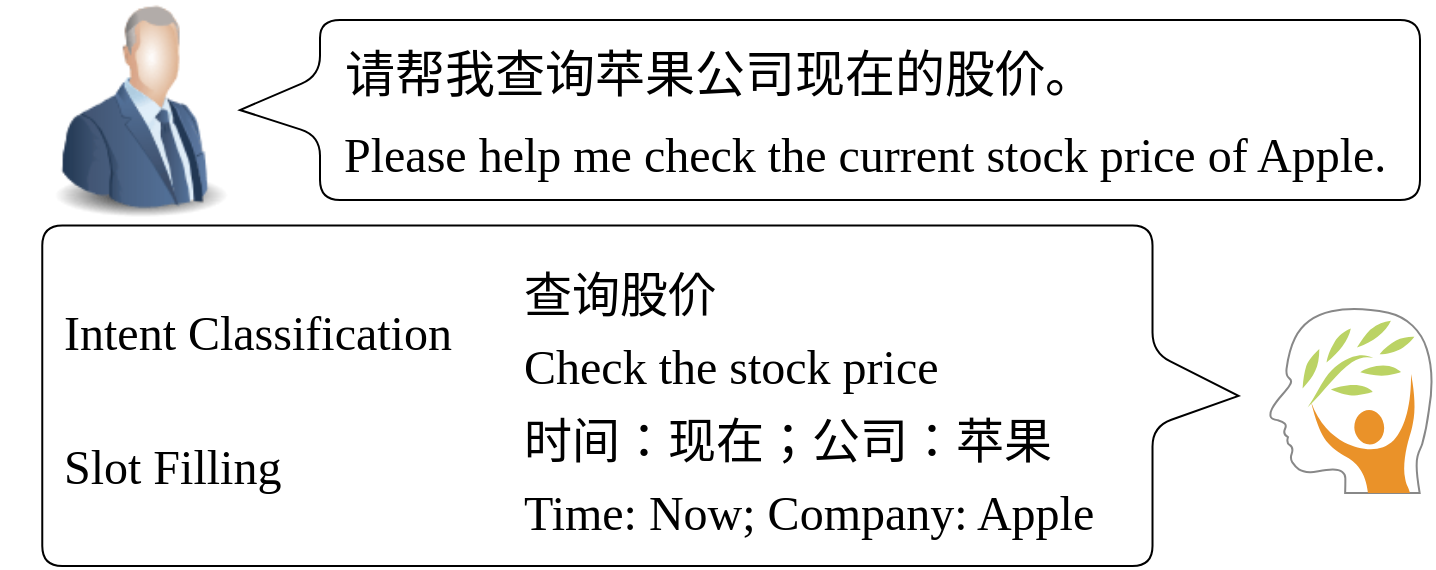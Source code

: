 <mxfile version="26.0.6">
  <diagram name="第 1 页" id="joYnWlq2aa4wjq3Gv_jH">
    <mxGraphModel dx="1434" dy="761" grid="1" gridSize="10" guides="1" tooltips="1" connect="1" arrows="1" fold="1" page="1" pageScale="1" pageWidth="827" pageHeight="1169" math="0" shadow="0">
      <root>
        <mxCell id="0" />
        <mxCell id="1" parent="0" />
        <mxCell id="rd49QUgOyK5wxQ3teZlB-5" value="" style="shape=callout;whiteSpace=wrap;html=1;perimeter=calloutPerimeter;rotation=90;rounded=1;direction=west;size=43;position=0.41;base=37;" vertex="1" parent="1">
          <mxGeometry x="235.05" y="-101.15" width="170.29" height="598.12" as="geometry" />
        </mxCell>
        <mxCell id="rd49QUgOyK5wxQ3teZlB-1" value="" style="shape=callout;whiteSpace=wrap;html=1;perimeter=calloutPerimeter;rotation=90;rounded=1;direction=east;size=40;position=0.31;base=30;" vertex="1" parent="1">
          <mxGeometry x="370" y="-240" width="90" height="590" as="geometry" />
        </mxCell>
        <mxCell id="JqVwm08oiALtkmtzPvGm-2" value="" style="image;html=1;image=img/lib/clip_art/people/Suit_Man_Blue_128x128.png" parent="1" vertex="1">
          <mxGeometry width="140" height="110" as="geometry" />
        </mxCell>
        <mxCell id="JqVwm08oiALtkmtzPvGm-3" value="&lt;font face=&quot;Times New Roman&quot; style=&quot;font-size: 25px;&quot;&gt;请帮我查询苹果公司现在的股价。&lt;/font&gt;" style="text;html=1;align=center;verticalAlign=middle;whiteSpace=wrap;rounded=0;fontSize=30;" parent="1" vertex="1">
          <mxGeometry x="170" y="20" width="380" height="30" as="geometry" />
        </mxCell>
        <mxCell id="JqVwm08oiALtkmtzPvGm-4" value="&lt;font face=&quot;Times New Roman&quot; style=&quot;font-size: 24px;&quot;&gt;查询股价&amp;nbsp;&lt;/font&gt;&lt;div&gt;&lt;font face=&quot;Times New Roman&quot; style=&quot;font-size: 24px;&quot;&gt;Check the stock price&lt;/font&gt;&lt;/div&gt;" style="text;html=1;align=left;verticalAlign=middle;whiteSpace=wrap;rounded=0;fontSize=30;" parent="1" vertex="1">
          <mxGeometry x="260" y="127.66" width="240" height="70" as="geometry" />
        </mxCell>
        <mxCell id="JqVwm08oiALtkmtzPvGm-5" value="&lt;font style=&quot;font-size: 24px;&quot; face=&quot;Times New Roman&quot;&gt;&lt;font style=&quot;&quot;&gt;时间：现在；公司：苹果&lt;/font&gt;&amp;nbsp;&lt;/font&gt;&lt;div&gt;&lt;font style=&quot;font-size: 24px;&quot; face=&quot;Times New Roman&quot;&gt;Time: Now; Company: Apple&lt;/font&gt;&lt;/div&gt;" style="text;html=1;align=left;verticalAlign=middle;whiteSpace=wrap;rounded=0;fontSize=30;" parent="1" vertex="1">
          <mxGeometry x="260" y="200.66" width="310" height="70" as="geometry" />
        </mxCell>
        <mxCell id="JqVwm08oiALtkmtzPvGm-6" value="&lt;font face=&quot;Times New Roman&quot; style=&quot;font-size: 24px;&quot;&gt;Intent Classification&lt;/font&gt;" style="text;html=1;align=left;verticalAlign=middle;whiteSpace=wrap;rounded=0;fontSize=30;" parent="1" vertex="1">
          <mxGeometry x="30" y="148.66" width="230" height="30" as="geometry" />
        </mxCell>
        <mxCell id="JqVwm08oiALtkmtzPvGm-7" value="&lt;font face=&quot;Times New Roman&quot; style=&quot;font-size: 24px;&quot;&gt;Slot Filling&lt;/font&gt;" style="text;html=1;align=left;verticalAlign=middle;whiteSpace=wrap;rounded=0;fontSize=30;" parent="1" vertex="1">
          <mxGeometry x="30" y="215.66" width="140" height="30" as="geometry" />
        </mxCell>
        <mxCell id="LxopeLZ2yvgnRO8JdOnH-2" value="&lt;span style=&quot;&quot;&gt;&lt;font face=&quot;Times New Roman&quot; style=&quot;font-size: 24px;&quot;&gt;Please help me check the current stock price of Apple.&lt;/font&gt;&lt;/span&gt;" style="text;html=1;align=left;verticalAlign=middle;whiteSpace=wrap;rounded=0;fontSize=30;" parent="1" vertex="1">
          <mxGeometry x="170" y="60" width="530" height="30" as="geometry" />
        </mxCell>
        <mxCell id="rd49QUgOyK5wxQ3teZlB-4" value="" style="dashed=0;outlineConnect=0;html=1;align=center;labelPosition=center;verticalLabelPosition=bottom;verticalAlign=top;shape=mxgraph.weblogos.mind_body_green;strokeColor=#888888" vertex="1" parent="1">
          <mxGeometry x="635" y="153.67" width="81.4" height="92.8" as="geometry" />
        </mxCell>
      </root>
    </mxGraphModel>
  </diagram>
</mxfile>
